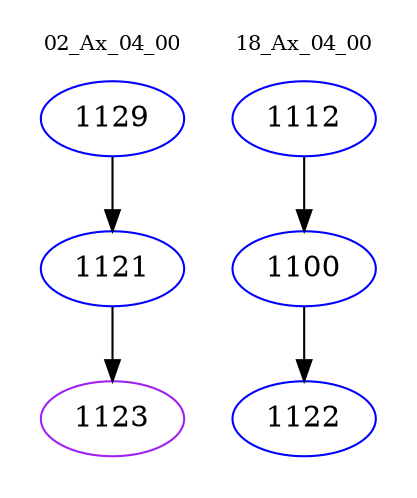 digraph{
subgraph cluster_0 {
color = white
label = "02_Ax_04_00";
fontsize=10;
T0_1129 [label="1129", color="blue"]
T0_1129 -> T0_1121 [color="black"]
T0_1121 [label="1121", color="blue"]
T0_1121 -> T0_1123 [color="black"]
T0_1123 [label="1123", color="purple"]
}
subgraph cluster_1 {
color = white
label = "18_Ax_04_00";
fontsize=10;
T1_1112 [label="1112", color="blue"]
T1_1112 -> T1_1100 [color="black"]
T1_1100 [label="1100", color="blue"]
T1_1100 -> T1_1122 [color="black"]
T1_1122 [label="1122", color="blue"]
}
}
